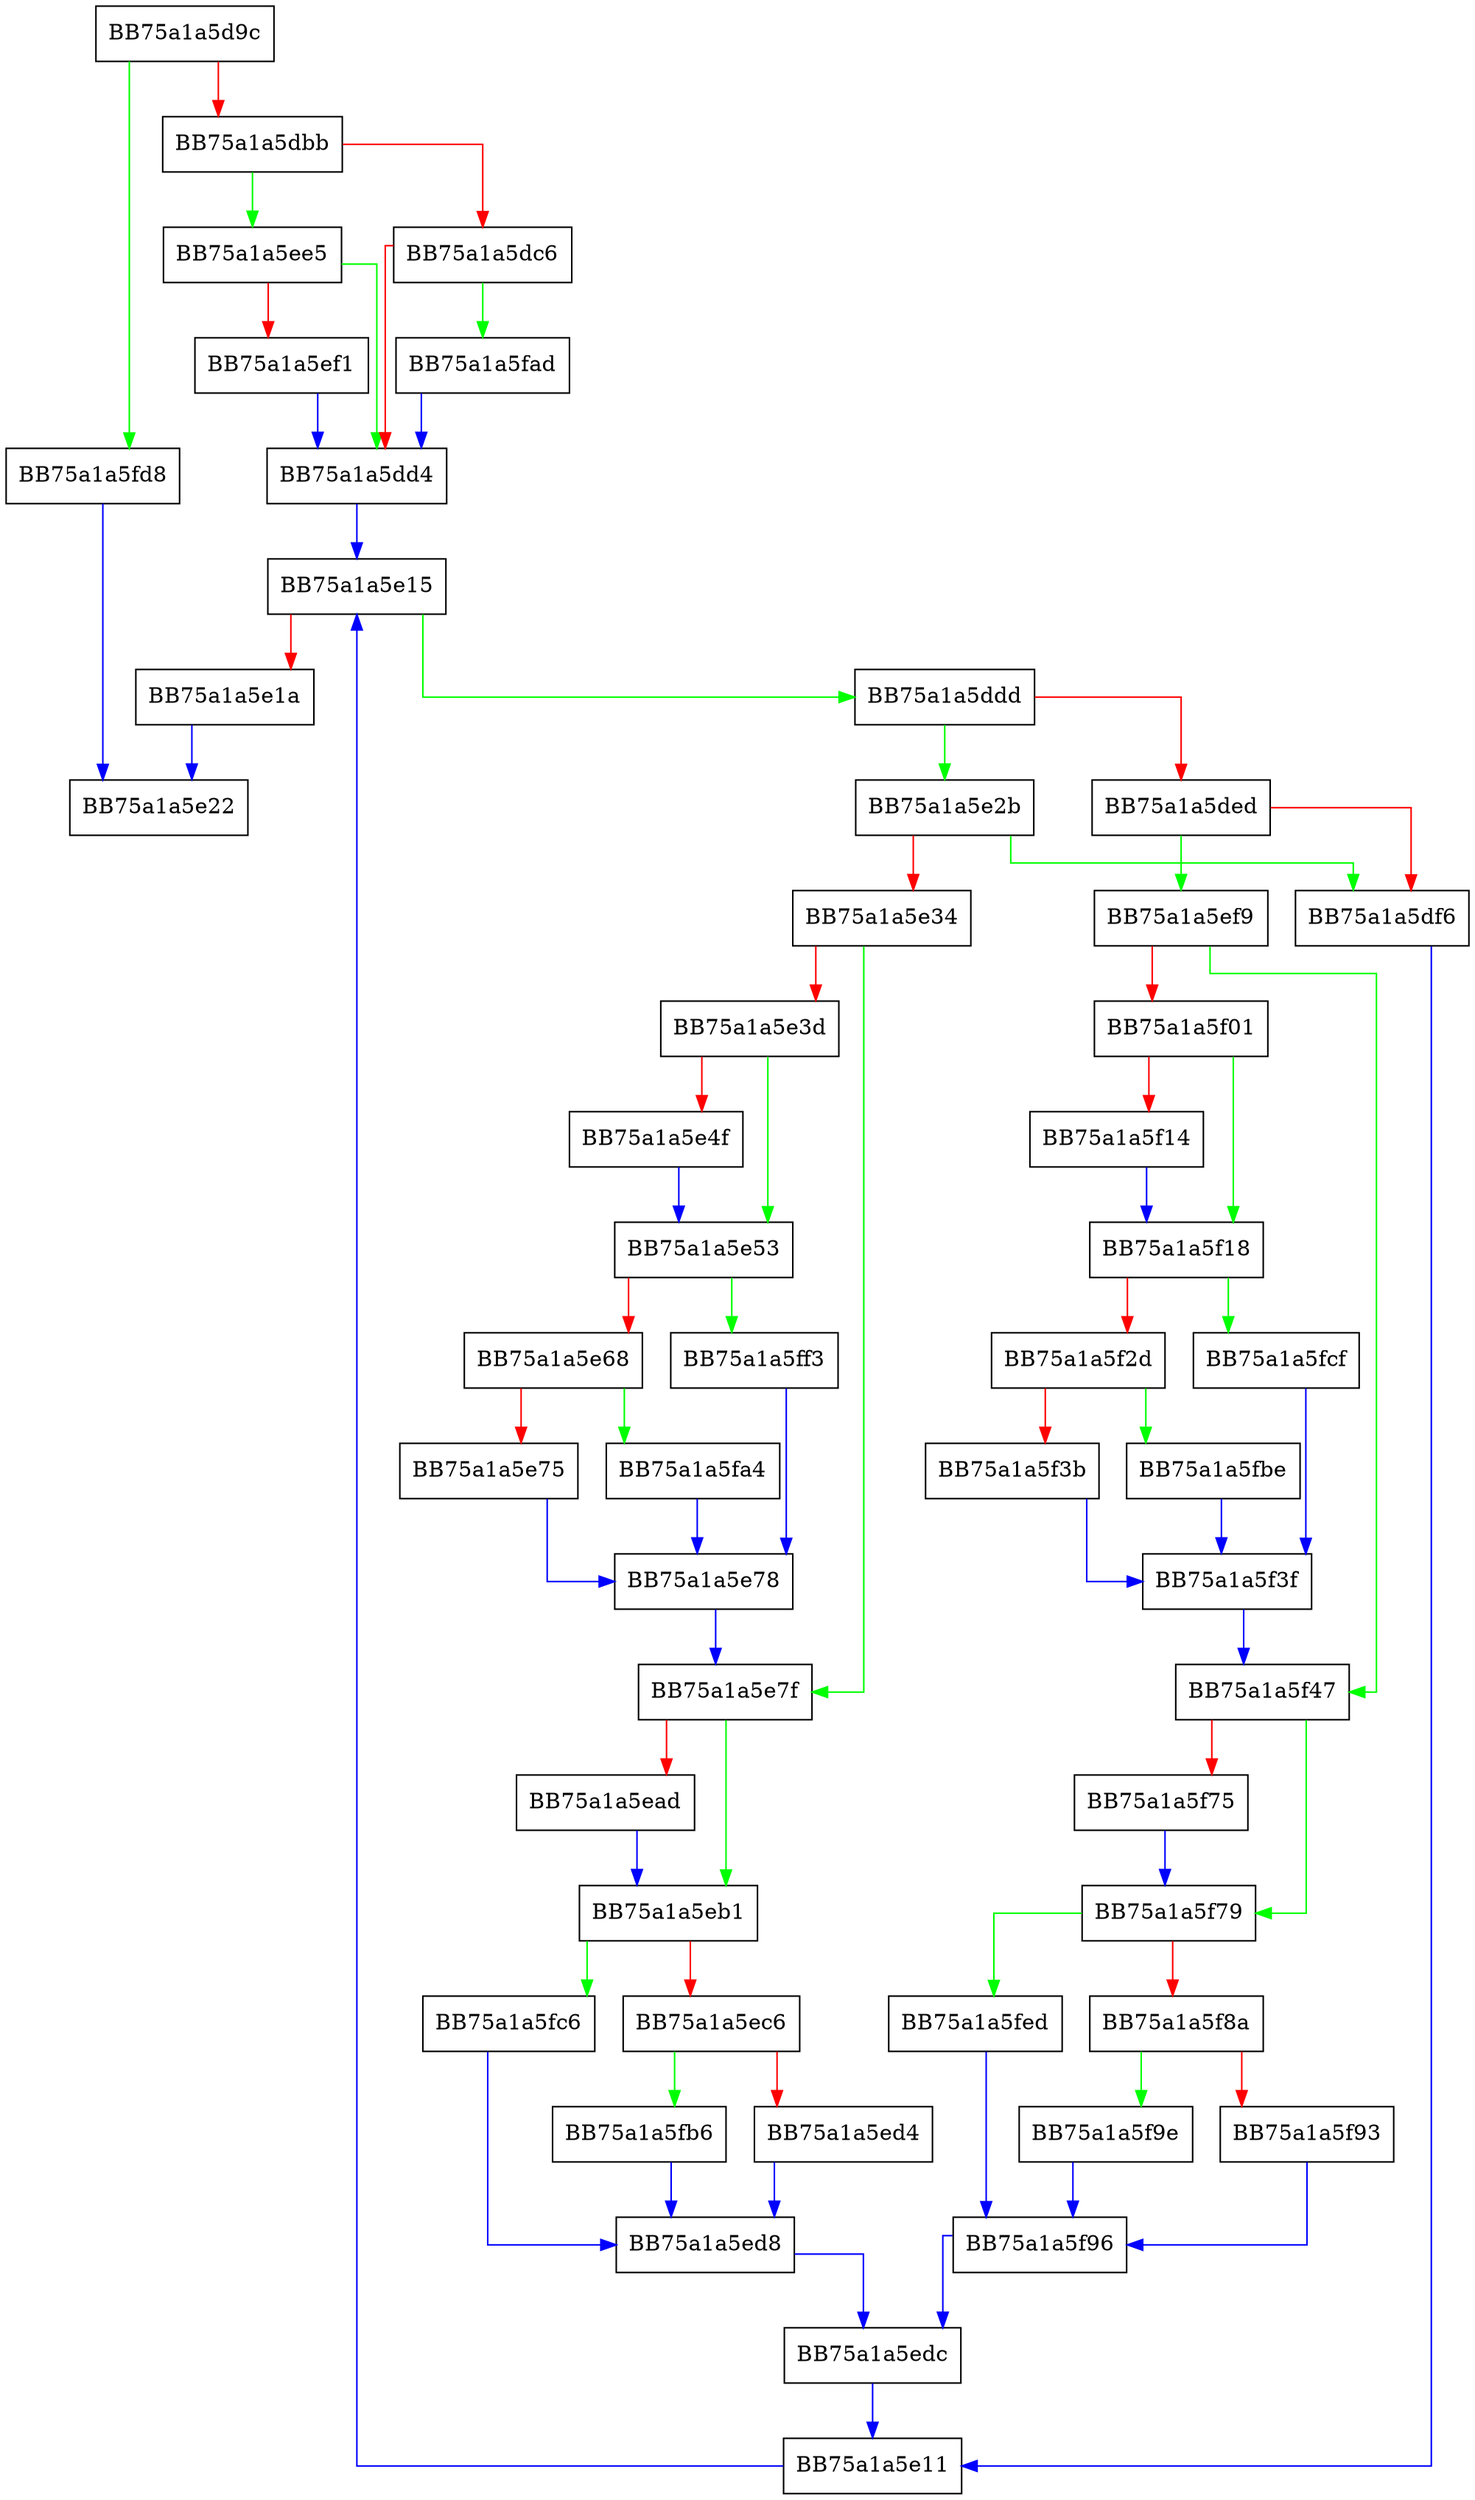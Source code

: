 digraph _Insert_node {
  node [shape="box"];
  graph [splines=ortho];
  BB75a1a5d9c -> BB75a1a5fd8 [color="green"];
  BB75a1a5d9c -> BB75a1a5dbb [color="red"];
  BB75a1a5dbb -> BB75a1a5ee5 [color="green"];
  BB75a1a5dbb -> BB75a1a5dc6 [color="red"];
  BB75a1a5dc6 -> BB75a1a5fad [color="green"];
  BB75a1a5dc6 -> BB75a1a5dd4 [color="red"];
  BB75a1a5dd4 -> BB75a1a5e15 [color="blue"];
  BB75a1a5ddd -> BB75a1a5e2b [color="green"];
  BB75a1a5ddd -> BB75a1a5ded [color="red"];
  BB75a1a5ded -> BB75a1a5ef9 [color="green"];
  BB75a1a5ded -> BB75a1a5df6 [color="red"];
  BB75a1a5df6 -> BB75a1a5e11 [color="blue"];
  BB75a1a5e11 -> BB75a1a5e15 [color="blue"];
  BB75a1a5e15 -> BB75a1a5ddd [color="green"];
  BB75a1a5e15 -> BB75a1a5e1a [color="red"];
  BB75a1a5e1a -> BB75a1a5e22 [color="blue"];
  BB75a1a5e2b -> BB75a1a5df6 [color="green"];
  BB75a1a5e2b -> BB75a1a5e34 [color="red"];
  BB75a1a5e34 -> BB75a1a5e7f [color="green"];
  BB75a1a5e34 -> BB75a1a5e3d [color="red"];
  BB75a1a5e3d -> BB75a1a5e53 [color="green"];
  BB75a1a5e3d -> BB75a1a5e4f [color="red"];
  BB75a1a5e4f -> BB75a1a5e53 [color="blue"];
  BB75a1a5e53 -> BB75a1a5ff3 [color="green"];
  BB75a1a5e53 -> BB75a1a5e68 [color="red"];
  BB75a1a5e68 -> BB75a1a5fa4 [color="green"];
  BB75a1a5e68 -> BB75a1a5e75 [color="red"];
  BB75a1a5e75 -> BB75a1a5e78 [color="blue"];
  BB75a1a5e78 -> BB75a1a5e7f [color="blue"];
  BB75a1a5e7f -> BB75a1a5eb1 [color="green"];
  BB75a1a5e7f -> BB75a1a5ead [color="red"];
  BB75a1a5ead -> BB75a1a5eb1 [color="blue"];
  BB75a1a5eb1 -> BB75a1a5fc6 [color="green"];
  BB75a1a5eb1 -> BB75a1a5ec6 [color="red"];
  BB75a1a5ec6 -> BB75a1a5fb6 [color="green"];
  BB75a1a5ec6 -> BB75a1a5ed4 [color="red"];
  BB75a1a5ed4 -> BB75a1a5ed8 [color="blue"];
  BB75a1a5ed8 -> BB75a1a5edc [color="blue"];
  BB75a1a5edc -> BB75a1a5e11 [color="blue"];
  BB75a1a5ee5 -> BB75a1a5dd4 [color="green"];
  BB75a1a5ee5 -> BB75a1a5ef1 [color="red"];
  BB75a1a5ef1 -> BB75a1a5dd4 [color="blue"];
  BB75a1a5ef9 -> BB75a1a5f47 [color="green"];
  BB75a1a5ef9 -> BB75a1a5f01 [color="red"];
  BB75a1a5f01 -> BB75a1a5f18 [color="green"];
  BB75a1a5f01 -> BB75a1a5f14 [color="red"];
  BB75a1a5f14 -> BB75a1a5f18 [color="blue"];
  BB75a1a5f18 -> BB75a1a5fcf [color="green"];
  BB75a1a5f18 -> BB75a1a5f2d [color="red"];
  BB75a1a5f2d -> BB75a1a5fbe [color="green"];
  BB75a1a5f2d -> BB75a1a5f3b [color="red"];
  BB75a1a5f3b -> BB75a1a5f3f [color="blue"];
  BB75a1a5f3f -> BB75a1a5f47 [color="blue"];
  BB75a1a5f47 -> BB75a1a5f79 [color="green"];
  BB75a1a5f47 -> BB75a1a5f75 [color="red"];
  BB75a1a5f75 -> BB75a1a5f79 [color="blue"];
  BB75a1a5f79 -> BB75a1a5fed [color="green"];
  BB75a1a5f79 -> BB75a1a5f8a [color="red"];
  BB75a1a5f8a -> BB75a1a5f9e [color="green"];
  BB75a1a5f8a -> BB75a1a5f93 [color="red"];
  BB75a1a5f93 -> BB75a1a5f96 [color="blue"];
  BB75a1a5f96 -> BB75a1a5edc [color="blue"];
  BB75a1a5f9e -> BB75a1a5f96 [color="blue"];
  BB75a1a5fa4 -> BB75a1a5e78 [color="blue"];
  BB75a1a5fad -> BB75a1a5dd4 [color="blue"];
  BB75a1a5fb6 -> BB75a1a5ed8 [color="blue"];
  BB75a1a5fbe -> BB75a1a5f3f [color="blue"];
  BB75a1a5fc6 -> BB75a1a5ed8 [color="blue"];
  BB75a1a5fcf -> BB75a1a5f3f [color="blue"];
  BB75a1a5fd8 -> BB75a1a5e22 [color="blue"];
  BB75a1a5fed -> BB75a1a5f96 [color="blue"];
  BB75a1a5ff3 -> BB75a1a5e78 [color="blue"];
}